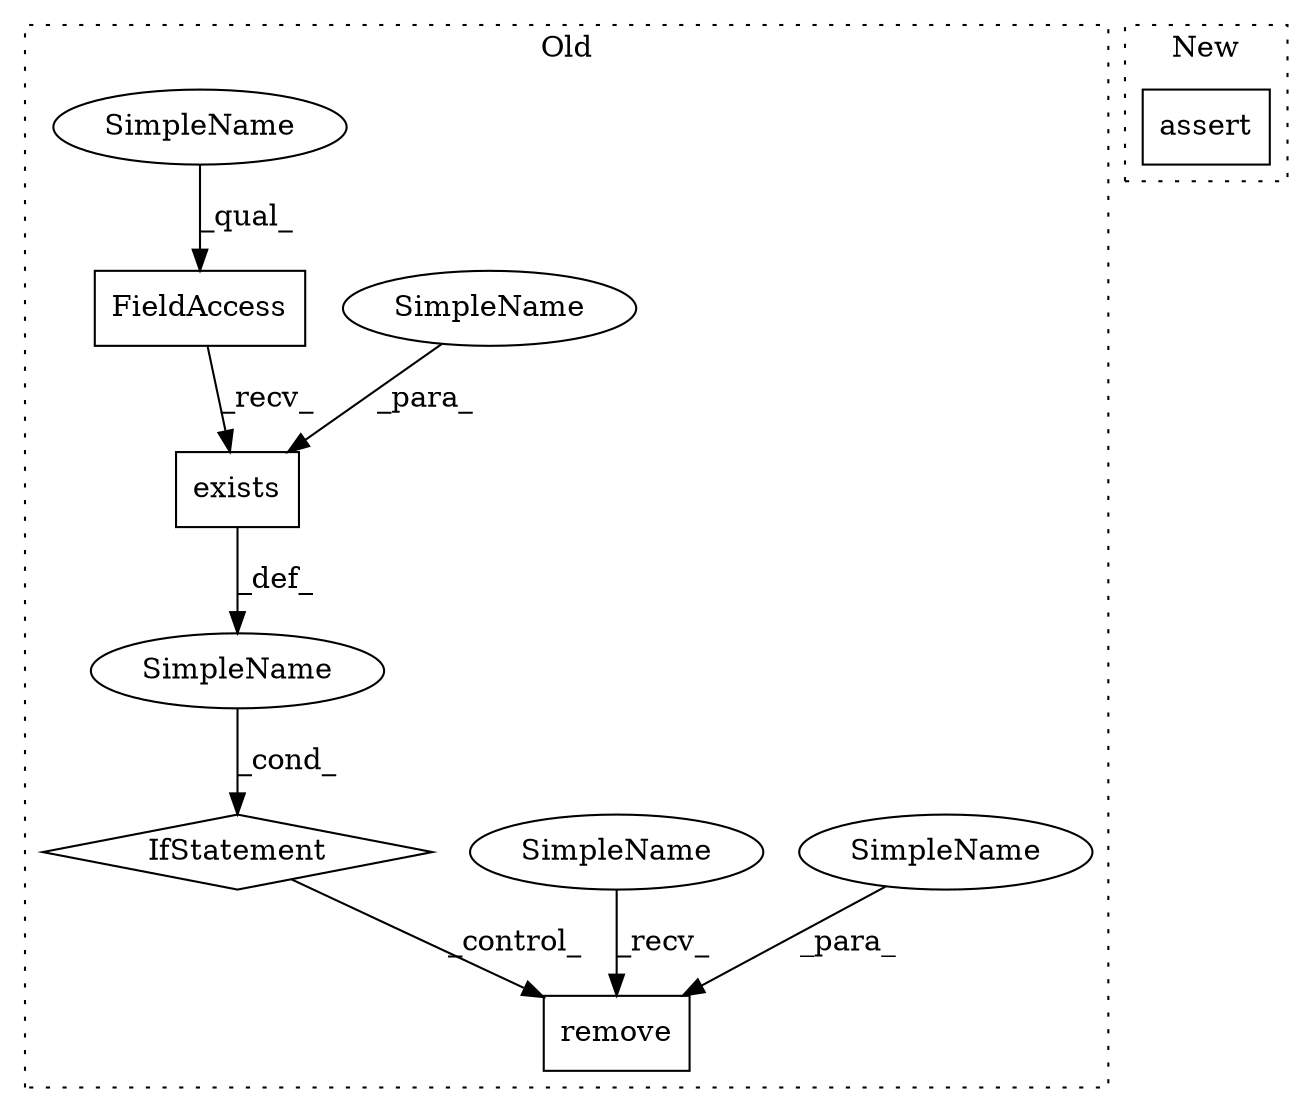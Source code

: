 digraph G {
subgraph cluster0 {
1 [label="exists" a="32" s="4328,4344" l="7,1" shape="box"];
3 [label="IfStatement" a="25" s="4316,4345" l="4,2" shape="diamond"];
4 [label="FieldAccess" a="22" s="4320" l="7" shape="box"];
5 [label="SimpleName" a="42" s="" l="" shape="ellipse"];
6 [label="remove" a="32" s="4360,4376" l="7,1" shape="box"];
7 [label="SimpleName" a="42" s="4335" l="9" shape="ellipse"];
8 [label="SimpleName" a="42" s="4367" l="9" shape="ellipse"];
9 [label="SimpleName" a="42" s="4357" l="2" shape="ellipse"];
10 [label="SimpleName" a="42" s="4320" l="2" shape="ellipse"];
label = "Old";
style="dotted";
}
subgraph cluster1 {
2 [label="assert" a="6" s="4292" l="7" shape="box"];
label = "New";
style="dotted";
}
1 -> 5 [label="_def_"];
3 -> 6 [label="_control_"];
4 -> 1 [label="_recv_"];
5 -> 3 [label="_cond_"];
7 -> 1 [label="_para_"];
8 -> 6 [label="_para_"];
9 -> 6 [label="_recv_"];
10 -> 4 [label="_qual_"];
}